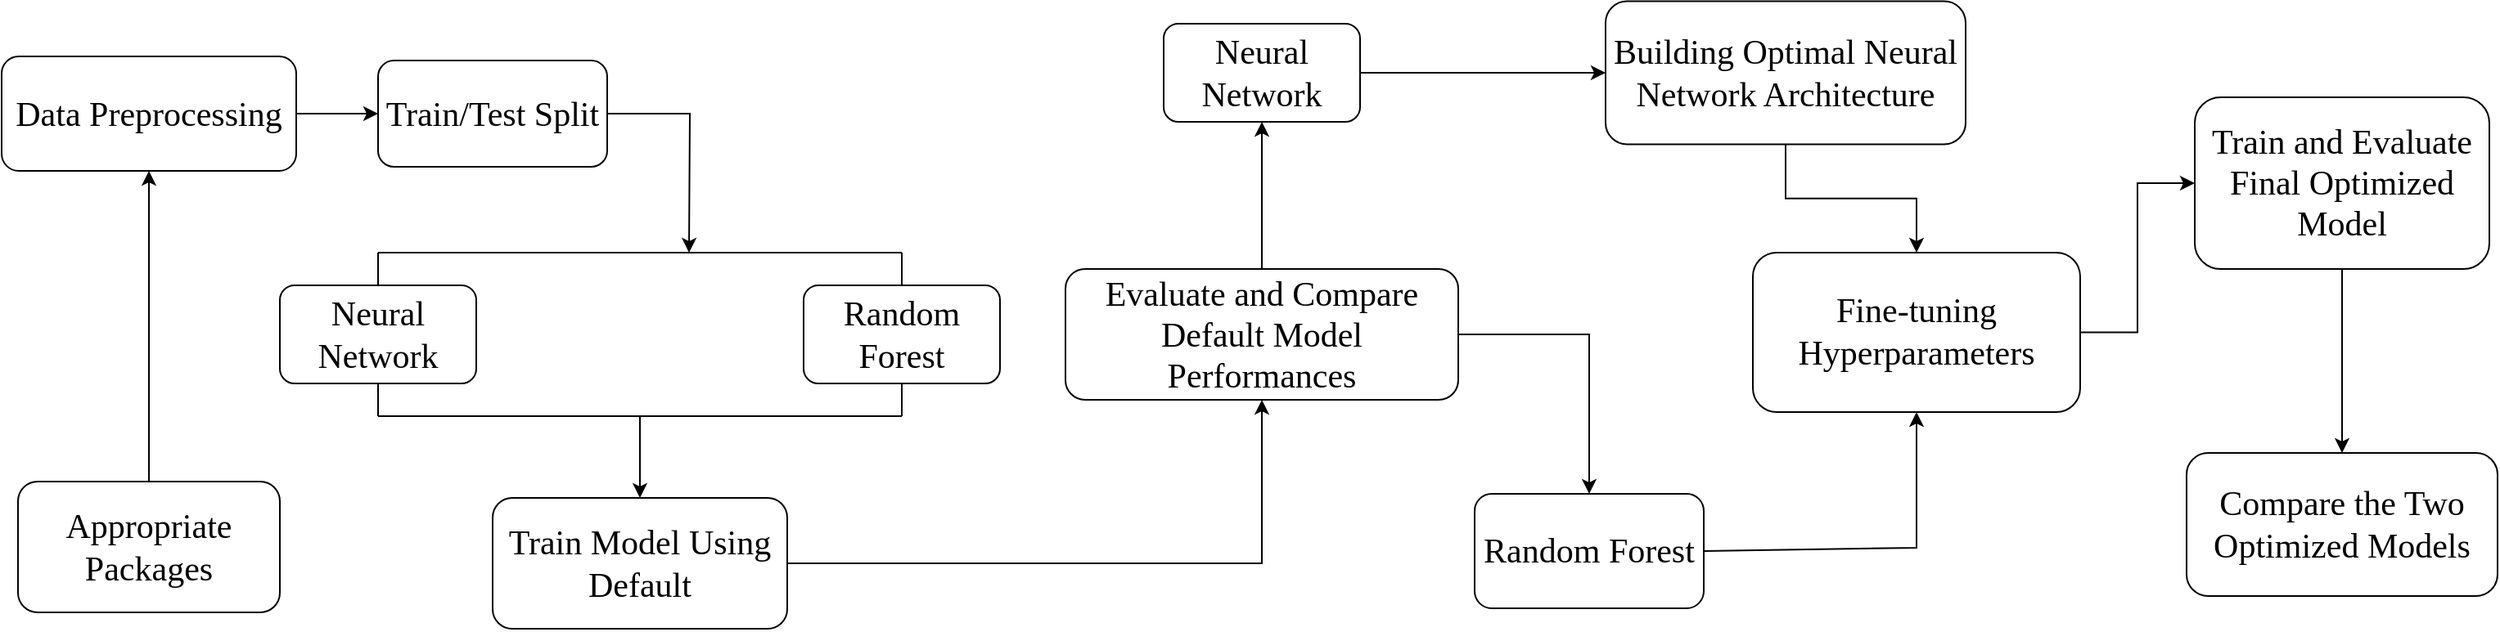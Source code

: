 <mxfile version="24.2.3" type="google">
  <diagram name="Page-1" id="lEiDeo3Pqu71zK7tP6ng">
    <mxGraphModel grid="1" page="1" gridSize="10" guides="1" tooltips="1" connect="1" arrows="1" fold="1" pageScale="1" pageWidth="1600" pageHeight="1200" math="0" shadow="0">
      <root>
        <mxCell id="0" />
        <mxCell id="1" parent="0" />
        <mxCell id="0yT8Msxnh35Q_DWWeLan-3" value="" style="edgeStyle=orthogonalEdgeStyle;rounded=0;orthogonalLoop=1;jettySize=auto;html=1;fontFamily=Lucida Console;fontSize=21;" edge="1" parent="1" source="0yT8Msxnh35Q_DWWeLan-1" target="0yT8Msxnh35Q_DWWeLan-2">
          <mxGeometry relative="1" as="geometry" />
        </mxCell>
        <mxCell id="0yT8Msxnh35Q_DWWeLan-1" value="Appropriate Packages" style="rounded=1;whiteSpace=wrap;html=1;fontFamily=Lucida Console;fontSize=21;" vertex="1" parent="1">
          <mxGeometry x="40" y="482.5" width="160" height="80" as="geometry" />
        </mxCell>
        <mxCell id="0yT8Msxnh35Q_DWWeLan-5" value="" style="edgeStyle=orthogonalEdgeStyle;rounded=0;orthogonalLoop=1;jettySize=auto;html=1;fontFamily=Lucida Console;fontSize=21;" edge="1" parent="1" source="0yT8Msxnh35Q_DWWeLan-2" target="0yT8Msxnh35Q_DWWeLan-4">
          <mxGeometry relative="1" as="geometry" />
        </mxCell>
        <mxCell id="0yT8Msxnh35Q_DWWeLan-2" value="Data Preprocessing" style="whiteSpace=wrap;html=1;rounded=1;fontFamily=Lucida Console;fontSize=21;" vertex="1" parent="1">
          <mxGeometry x="30" y="222.5" width="180" height="70" as="geometry" />
        </mxCell>
        <mxCell id="0yT8Msxnh35Q_DWWeLan-9" value="" style="edgeStyle=orthogonalEdgeStyle;rounded=0;orthogonalLoop=1;jettySize=auto;html=1;fontFamily=Lucida Console;fontSize=21;" edge="1" parent="1" source="0yT8Msxnh35Q_DWWeLan-4">
          <mxGeometry relative="1" as="geometry">
            <mxPoint x="450" y="342.5" as="targetPoint" />
          </mxGeometry>
        </mxCell>
        <mxCell id="0yT8Msxnh35Q_DWWeLan-4" value="Train/Test Split" style="whiteSpace=wrap;html=1;rounded=1;fontFamily=Lucida Console;fontSize=21;" vertex="1" parent="1">
          <mxGeometry x="260" y="225" width="140" height="65" as="geometry" />
        </mxCell>
        <mxCell id="0yT8Msxnh35Q_DWWeLan-15" value="Neural Network" style="rounded=1;whiteSpace=wrap;html=1;fontFamily=Lucida Console;fontSize=21;" vertex="1" parent="1">
          <mxGeometry x="200" y="362.5" width="120" height="60" as="geometry" />
        </mxCell>
        <mxCell id="0yT8Msxnh35Q_DWWeLan-16" value="Random Forest" style="rounded=1;whiteSpace=wrap;html=1;fontFamily=Lucida Console;fontSize=21;" vertex="1" parent="1">
          <mxGeometry x="520" y="362.5" width="120" height="60" as="geometry" />
        </mxCell>
        <mxCell id="0yT8Msxnh35Q_DWWeLan-20" value="" style="group;flipV=1;fontFamily=Lucida Console;fontSize=21;" connectable="0" vertex="1" parent="1">
          <mxGeometry x="260" y="422.5" width="320.0" height="20" as="geometry" />
        </mxCell>
        <mxCell id="0yT8Msxnh35Q_DWWeLan-17" value="" style="endArrow=none;html=1;rounded=0;fontFamily=Lucida Console;fontSize=21;" edge="1" parent="0yT8Msxnh35Q_DWWeLan-20">
          <mxGeometry width="50" height="50" relative="1" as="geometry">
            <mxPoint y="20" as="sourcePoint" />
            <mxPoint x="320.0" y="20" as="targetPoint" />
            <Array as="points">
              <mxPoint x="120" y="20" />
            </Array>
          </mxGeometry>
        </mxCell>
        <mxCell id="0yT8Msxnh35Q_DWWeLan-18" value="" style="endArrow=none;html=1;rounded=0;fontFamily=Lucida Console;fontSize=21;" edge="1" parent="0yT8Msxnh35Q_DWWeLan-20">
          <mxGeometry width="50" height="50" relative="1" as="geometry">
            <mxPoint as="sourcePoint" />
            <mxPoint y="20" as="targetPoint" />
            <Array as="points" />
          </mxGeometry>
        </mxCell>
        <mxCell id="0yT8Msxnh35Q_DWWeLan-19" value="" style="endArrow=none;html=1;rounded=0;fontFamily=Lucida Console;fontSize=21;" edge="1" parent="0yT8Msxnh35Q_DWWeLan-20">
          <mxGeometry width="50" height="50" relative="1" as="geometry">
            <mxPoint x="320.0" as="sourcePoint" />
            <mxPoint x="320.0" y="20" as="targetPoint" />
            <Array as="points" />
          </mxGeometry>
        </mxCell>
        <mxCell id="0yT8Msxnh35Q_DWWeLan-23" value="" style="group;fontFamily=Lucida Console;fontSize=21;" connectable="0" vertex="1" parent="1">
          <mxGeometry x="260" y="342.5" width="320" height="20" as="geometry" />
        </mxCell>
        <mxCell id="0yT8Msxnh35Q_DWWeLan-10" value="" style="endArrow=none;html=1;rounded=0;fontFamily=Lucida Console;fontSize=21;" edge="1" parent="0yT8Msxnh35Q_DWWeLan-23">
          <mxGeometry width="50" height="50" relative="1" as="geometry">
            <mxPoint as="sourcePoint" />
            <mxPoint x="320" as="targetPoint" />
            <Array as="points">
              <mxPoint x="120" />
            </Array>
          </mxGeometry>
        </mxCell>
        <mxCell id="0yT8Msxnh35Q_DWWeLan-12" value="" style="endArrow=none;html=1;rounded=0;fontFamily=Lucida Console;fontSize=21;" edge="1" parent="0yT8Msxnh35Q_DWWeLan-23">
          <mxGeometry width="50" height="50" relative="1" as="geometry">
            <mxPoint y="20" as="sourcePoint" />
            <mxPoint as="targetPoint" />
            <Array as="points" />
          </mxGeometry>
        </mxCell>
        <mxCell id="0yT8Msxnh35Q_DWWeLan-13" value="" style="endArrow=none;html=1;rounded=0;fontFamily=Lucida Console;fontSize=21;" edge="1" parent="0yT8Msxnh35Q_DWWeLan-23">
          <mxGeometry width="50" height="50" relative="1" as="geometry">
            <mxPoint x="320" y="20" as="sourcePoint" />
            <mxPoint x="320" as="targetPoint" />
            <Array as="points" />
          </mxGeometry>
        </mxCell>
        <mxCell id="0yT8Msxnh35Q_DWWeLan-24" value="" style="endArrow=classic;html=1;rounded=0;fontFamily=Lucida Console;fontSize=21;" edge="1" parent="1">
          <mxGeometry width="50" height="50" relative="1" as="geometry">
            <mxPoint x="420" y="442.5" as="sourcePoint" />
            <mxPoint x="420" y="492.5" as="targetPoint" />
            <Array as="points" />
          </mxGeometry>
        </mxCell>
        <mxCell id="0yT8Msxnh35Q_DWWeLan-37" value="" style="edgeStyle=orthogonalEdgeStyle;rounded=0;orthogonalLoop=1;jettySize=auto;html=1;fontFamily=Lucida Console;fontSize=21;" edge="1" parent="1" source="0yT8Msxnh35Q_DWWeLan-25" target="0yT8Msxnh35Q_DWWeLan-36">
          <mxGeometry relative="1" as="geometry" />
        </mxCell>
        <mxCell id="0yT8Msxnh35Q_DWWeLan-25" value="Train Model Using Default" style="rounded=1;whiteSpace=wrap;html=1;fontFamily=Lucida Console;fontSize=21;" vertex="1" parent="1">
          <mxGeometry x="330" y="492.5" width="180" height="80" as="geometry" />
        </mxCell>
        <mxCell id="0yT8Msxnh35Q_DWWeLan-39" value="" style="edgeStyle=orthogonalEdgeStyle;rounded=0;orthogonalLoop=1;jettySize=auto;html=1;fontFamily=Lucida Console;fontSize=21;" edge="1" parent="1" source="0yT8Msxnh35Q_DWWeLan-36" target="0yT8Msxnh35Q_DWWeLan-38">
          <mxGeometry relative="1" as="geometry" />
        </mxCell>
        <mxCell id="0yT8Msxnh35Q_DWWeLan-41" value="" style="edgeStyle=orthogonalEdgeStyle;rounded=0;orthogonalLoop=1;jettySize=auto;html=1;fontFamily=Lucida Console;fontSize=21;" edge="1" parent="1" source="0yT8Msxnh35Q_DWWeLan-36" target="0yT8Msxnh35Q_DWWeLan-40">
          <mxGeometry relative="1" as="geometry" />
        </mxCell>
        <mxCell id="0yT8Msxnh35Q_DWWeLan-36" value="Evaluate and Compare Default Model Performances " style="whiteSpace=wrap;html=1;rounded=1;fontFamily=Lucida Console;fontSize=21;" vertex="1" parent="1">
          <mxGeometry x="680" y="352.5" width="240" height="80" as="geometry" />
        </mxCell>
        <mxCell id="0yT8Msxnh35Q_DWWeLan-43" value="" style="edgeStyle=orthogonalEdgeStyle;rounded=0;orthogonalLoop=1;jettySize=auto;html=1;fontFamily=Lucida Console;fontSize=21;" edge="1" parent="1" source="0yT8Msxnh35Q_DWWeLan-38" target="0yT8Msxnh35Q_DWWeLan-42">
          <mxGeometry relative="1" as="geometry" />
        </mxCell>
        <mxCell id="0yT8Msxnh35Q_DWWeLan-38" value="Neural Network" style="whiteSpace=wrap;html=1;rounded=1;fontFamily=Lucida Console;fontSize=21;" vertex="1" parent="1">
          <mxGeometry x="740.0" y="202.5" width="120" height="60" as="geometry" />
        </mxCell>
        <mxCell id="0yT8Msxnh35Q_DWWeLan-40" value="Random Forest" style="whiteSpace=wrap;html=1;rounded=1;fontFamily=Lucida Console;fontSize=21;" vertex="1" parent="1">
          <mxGeometry x="930" y="490" width="140" height="70" as="geometry" />
        </mxCell>
        <mxCell id="0yT8Msxnh35Q_DWWeLan-45" value="" style="edgeStyle=orthogonalEdgeStyle;rounded=0;orthogonalLoop=1;jettySize=auto;html=1;fontFamily=Lucida Console;fontSize=21;" edge="1" parent="1" source="0yT8Msxnh35Q_DWWeLan-42" target="0yT8Msxnh35Q_DWWeLan-44">
          <mxGeometry relative="1" as="geometry" />
        </mxCell>
        <mxCell id="0yT8Msxnh35Q_DWWeLan-42" value="Building Optimal Neural Network Architecture" style="whiteSpace=wrap;html=1;rounded=1;fontFamily=Lucida Console;fontSize=21;" vertex="1" parent="1">
          <mxGeometry x="1010" y="188.75" width="220" height="87.5" as="geometry" />
        </mxCell>
        <mxCell id="0yT8Msxnh35Q_DWWeLan-48" value="" style="edgeStyle=orthogonalEdgeStyle;rounded=0;orthogonalLoop=1;jettySize=auto;html=1;fontFamily=Lucida Console;fontSize=21;" edge="1" parent="1" source="0yT8Msxnh35Q_DWWeLan-44" target="0yT8Msxnh35Q_DWWeLan-47">
          <mxGeometry relative="1" as="geometry" />
        </mxCell>
        <mxCell id="0yT8Msxnh35Q_DWWeLan-44" value="Fine-tuning Hyperparameters" style="whiteSpace=wrap;html=1;rounded=1;fontFamily=Lucida Console;fontSize=21;" vertex="1" parent="1">
          <mxGeometry x="1100" y="342.5" width="200" height="97.5" as="geometry" />
        </mxCell>
        <mxCell id="0yT8Msxnh35Q_DWWeLan-46" value="" style="endArrow=classic;html=1;rounded=0;exitX=1;exitY=0.5;exitDx=0;exitDy=0;entryX=0.5;entryY=1;entryDx=0;entryDy=0;fontFamily=Lucida Console;fontSize=21;" edge="1" parent="1" source="0yT8Msxnh35Q_DWWeLan-40" target="0yT8Msxnh35Q_DWWeLan-44">
          <mxGeometry width="50" height="50" relative="1" as="geometry">
            <mxPoint x="660" y="472.5" as="sourcePoint" />
            <mxPoint x="710" y="422.5" as="targetPoint" />
            <Array as="points">
              <mxPoint x="1200" y="523" />
            </Array>
          </mxGeometry>
        </mxCell>
        <mxCell id="0yT8Msxnh35Q_DWWeLan-50" value="" style="edgeStyle=orthogonalEdgeStyle;rounded=0;orthogonalLoop=1;jettySize=auto;html=1;fontFamily=Lucida Console;fontSize=21;" edge="1" parent="1" source="0yT8Msxnh35Q_DWWeLan-47" target="0yT8Msxnh35Q_DWWeLan-49">
          <mxGeometry relative="1" as="geometry" />
        </mxCell>
        <mxCell id="0yT8Msxnh35Q_DWWeLan-47" value="Train and Evaluate Final Optimized Model" style="whiteSpace=wrap;html=1;rounded=1;fontFamily=Lucida Console;fontSize=21;" vertex="1" parent="1">
          <mxGeometry x="1370" y="247.5" width="180" height="105" as="geometry" />
        </mxCell>
        <mxCell id="0yT8Msxnh35Q_DWWeLan-49" value="Compare the Two Optimized Models" style="whiteSpace=wrap;html=1;rounded=1;fontFamily=Lucida Console;fontSize=21;" vertex="1" parent="1">
          <mxGeometry x="1365" y="465" width="190" height="87.5" as="geometry" />
        </mxCell>
      </root>
    </mxGraphModel>
  </diagram>
</mxfile>
